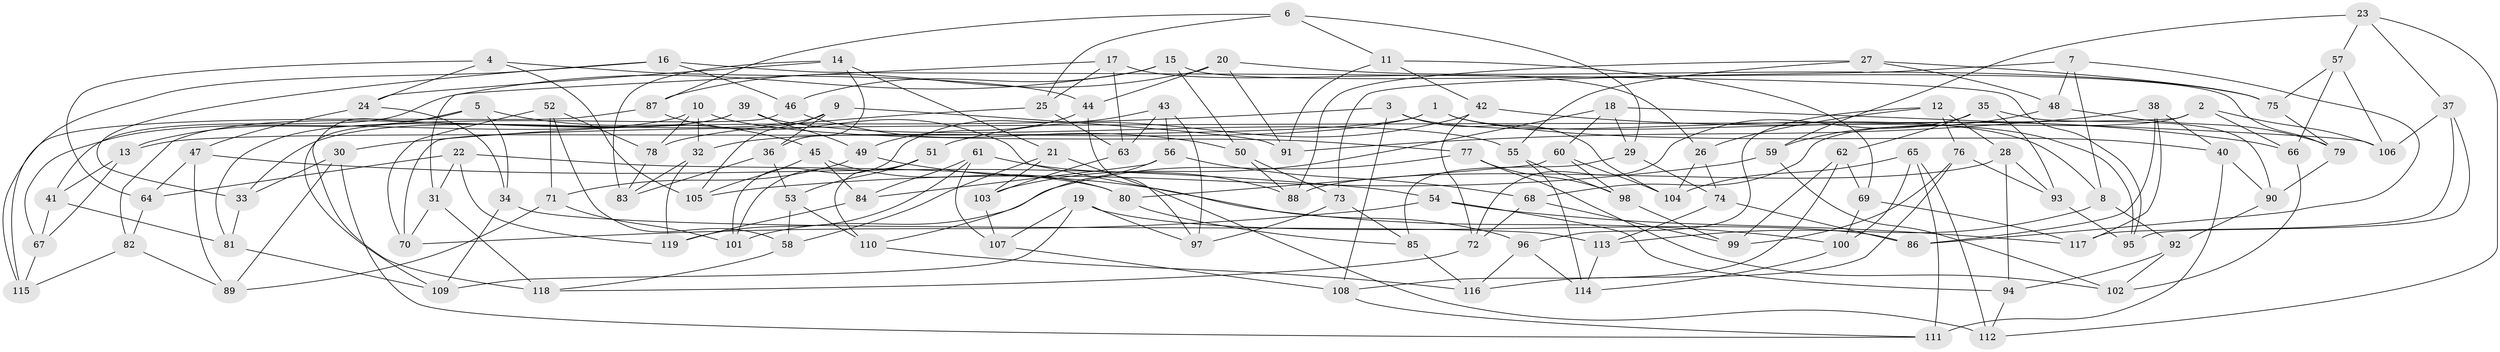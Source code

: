 // Generated by graph-tools (version 1.1) at 2025/11/02/27/25 16:11:45]
// undirected, 119 vertices, 238 edges
graph export_dot {
graph [start="1"]
  node [color=gray90,style=filled];
  1;
  2;
  3;
  4;
  5;
  6;
  7;
  8;
  9;
  10;
  11;
  12;
  13;
  14;
  15;
  16;
  17;
  18;
  19;
  20;
  21;
  22;
  23;
  24;
  25;
  26;
  27;
  28;
  29;
  30;
  31;
  32;
  33;
  34;
  35;
  36;
  37;
  38;
  39;
  40;
  41;
  42;
  43;
  44;
  45;
  46;
  47;
  48;
  49;
  50;
  51;
  52;
  53;
  54;
  55;
  56;
  57;
  58;
  59;
  60;
  61;
  62;
  63;
  64;
  65;
  66;
  67;
  68;
  69;
  70;
  71;
  72;
  73;
  74;
  75;
  76;
  77;
  78;
  79;
  80;
  81;
  82;
  83;
  84;
  85;
  86;
  87;
  88;
  89;
  90;
  91;
  92;
  93;
  94;
  95;
  96;
  97;
  98;
  99;
  100;
  101;
  102;
  103;
  104;
  105;
  106;
  107;
  108;
  109;
  110;
  111;
  112;
  113;
  114;
  115;
  116;
  117;
  118;
  119;
  1 -- 95;
  1 -- 40;
  1 -- 32;
  1 -- 13;
  2 -- 68;
  2 -- 70;
  2 -- 66;
  2 -- 106;
  3 -- 108;
  3 -- 8;
  3 -- 104;
  3 -- 30;
  4 -- 64;
  4 -- 24;
  4 -- 44;
  4 -- 105;
  5 -- 13;
  5 -- 45;
  5 -- 34;
  5 -- 118;
  6 -- 29;
  6 -- 87;
  6 -- 11;
  6 -- 25;
  7 -- 48;
  7 -- 86;
  7 -- 73;
  7 -- 8;
  8 -- 113;
  8 -- 92;
  9 -- 91;
  9 -- 105;
  9 -- 33;
  9 -- 36;
  10 -- 67;
  10 -- 78;
  10 -- 77;
  10 -- 32;
  11 -- 42;
  11 -- 91;
  11 -- 69;
  12 -- 76;
  12 -- 28;
  12 -- 26;
  12 -- 96;
  13 -- 41;
  13 -- 67;
  14 -- 83;
  14 -- 36;
  14 -- 21;
  14 -- 24;
  15 -- 41;
  15 -- 79;
  15 -- 50;
  15 -- 46;
  16 -- 46;
  16 -- 115;
  16 -- 33;
  16 -- 95;
  17 -- 26;
  17 -- 63;
  17 -- 31;
  17 -- 25;
  18 -- 60;
  18 -- 29;
  18 -- 106;
  18 -- 103;
  19 -- 107;
  19 -- 97;
  19 -- 109;
  19 -- 86;
  20 -- 87;
  20 -- 91;
  20 -- 75;
  20 -- 44;
  21 -- 58;
  21 -- 112;
  21 -- 103;
  22 -- 80;
  22 -- 119;
  22 -- 31;
  22 -- 64;
  23 -- 59;
  23 -- 37;
  23 -- 57;
  23 -- 112;
  24 -- 47;
  24 -- 34;
  25 -- 78;
  25 -- 63;
  26 -- 104;
  26 -- 74;
  27 -- 75;
  27 -- 55;
  27 -- 88;
  27 -- 48;
  28 -- 93;
  28 -- 94;
  28 -- 88;
  29 -- 85;
  29 -- 74;
  30 -- 33;
  30 -- 89;
  30 -- 111;
  31 -- 118;
  31 -- 70;
  32 -- 119;
  32 -- 83;
  33 -- 81;
  34 -- 109;
  34 -- 113;
  35 -- 93;
  35 -- 72;
  35 -- 90;
  35 -- 62;
  36 -- 53;
  36 -- 83;
  37 -- 106;
  37 -- 95;
  37 -- 117;
  38 -- 40;
  38 -- 86;
  38 -- 91;
  38 -- 117;
  39 -- 55;
  39 -- 81;
  39 -- 49;
  39 -- 82;
  40 -- 111;
  40 -- 90;
  41 -- 81;
  41 -- 67;
  42 -- 51;
  42 -- 66;
  42 -- 72;
  43 -- 101;
  43 -- 97;
  43 -- 63;
  43 -- 56;
  44 -- 97;
  44 -- 49;
  45 -- 84;
  45 -- 105;
  45 -- 80;
  46 -- 50;
  46 -- 109;
  47 -- 54;
  47 -- 89;
  47 -- 64;
  48 -- 59;
  48 -- 79;
  49 -- 100;
  49 -- 71;
  50 -- 73;
  50 -- 88;
  51 -- 53;
  51 -- 101;
  51 -- 110;
  52 -- 78;
  52 -- 58;
  52 -- 71;
  52 -- 70;
  53 -- 58;
  53 -- 110;
  54 -- 94;
  54 -- 117;
  54 -- 70;
  55 -- 114;
  55 -- 98;
  56 -- 84;
  56 -- 68;
  56 -- 110;
  57 -- 66;
  57 -- 106;
  57 -- 75;
  58 -- 118;
  59 -- 102;
  59 -- 105;
  60 -- 98;
  60 -- 104;
  60 -- 80;
  61 -- 84;
  61 -- 107;
  61 -- 119;
  61 -- 88;
  62 -- 108;
  62 -- 69;
  62 -- 99;
  63 -- 103;
  64 -- 82;
  65 -- 104;
  65 -- 112;
  65 -- 111;
  65 -- 100;
  66 -- 102;
  67 -- 115;
  68 -- 72;
  68 -- 99;
  69 -- 100;
  69 -- 117;
  71 -- 101;
  71 -- 89;
  72 -- 118;
  73 -- 97;
  73 -- 85;
  74 -- 86;
  74 -- 113;
  75 -- 79;
  76 -- 99;
  76 -- 116;
  76 -- 93;
  77 -- 98;
  77 -- 101;
  77 -- 102;
  78 -- 83;
  79 -- 90;
  80 -- 85;
  81 -- 109;
  82 -- 115;
  82 -- 89;
  84 -- 119;
  85 -- 116;
  87 -- 115;
  87 -- 96;
  90 -- 92;
  92 -- 102;
  92 -- 94;
  93 -- 95;
  94 -- 112;
  96 -- 116;
  96 -- 114;
  98 -- 99;
  100 -- 114;
  103 -- 107;
  107 -- 108;
  108 -- 111;
  110 -- 116;
  113 -- 114;
}
